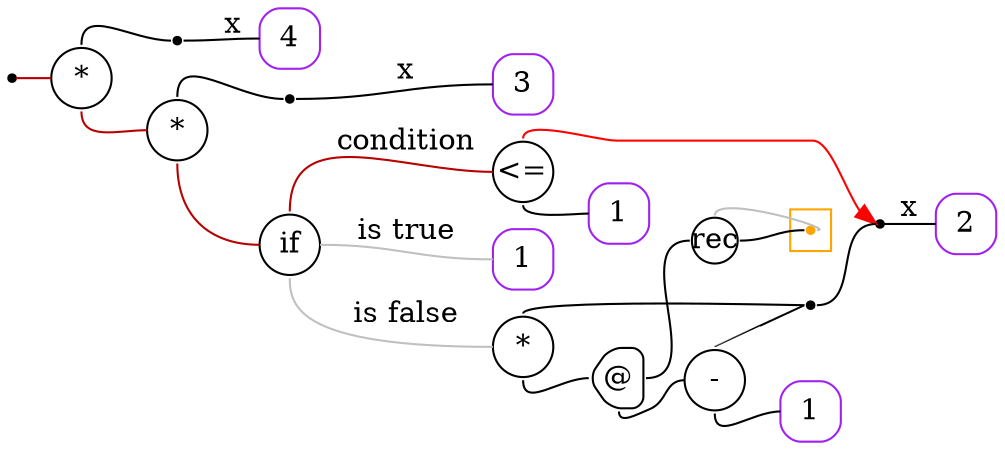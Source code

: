 digraph G {
  rankdir=LR;
  edge[arrowhead=none,arrowtail=none];
  node[fixedsize=true,shape=circle]
  size="9.201041666666667,5.219270833333334";
  labeldistance=0;
  nodesep=.175;
  ranksep=.175;

 nd1[shape=point];
   nd14[label="4",tooltip="nd14-ConstGraph",style=rounded,orientation=90,shape=square,width=.4,height=.4,color="purple"];
 nd42[label="*",tooltip="nd42-BinOpGraph",style=rounded,width=.4,height=.4,color="#000000"];
 nd59[label=" ",tooltip="nd59-ContractGraph",style=rounded,orientation=90,shape=point];
   nd113[label="3",tooltip="nd113-ConstGraph",style=rounded,orientation=90,shape=square,width=.4,height=.4,color="purple"];
 nd84[label="*",tooltip="nd84-BinOpGraph",style=rounded,width=.4,height=.4,color="#000000"];
 nd92[label=" ",tooltip="nd92-ContractGraph",style=rounded,orientation=90,shape=point];
   nd162[label="2",tooltip="nd162-ConstGraph",style=rounded,orientation=90,shape=square,width=.4,height=.4,color="purple"];
 nd166[label="rec",tooltip="nd166-RecurGraph",style=rounded,width=.3,height=.3,color="#000000"];
   subgraph cluster_nd170 {
     graph[style=fill,color="orange"];
     ndcluster_nd170[tooltip="nd170",orientation=90,shape=point,color="orange"];
   };
 nd123[label="if",tooltip="nd123-IfGraph",style=rounded,width=.4,height=.4,color="#000000"];
 nd124[label="<=",tooltip="nd124-BinOpGraph",style=rounded,width=.4,height=.4,color="#000000"];
   nd128[label="1",tooltip="nd128-ConstGraph",style=rounded,orientation=90,shape=square,width=.4,height=.4,color="purple"];
   nd132[label="1",tooltip="nd132-ConstGraph",style=rounded,orientation=90,shape=square,width=.4,height=.4,color="purple"];
 nd133[label="*",tooltip="nd133-BinOpGraph",style=rounded,width=.4,height=.4,color="#000000"];
 nd134[label="@",tooltip="nd134-AppGraph",style=rounded,orientation=90,shape=house,width=.4,height=.4,color="#000000"];
 nd136[label="-",tooltip="nd136-BinOpGraph",style=rounded,width=.4,height=.4,color="#000000"];
   nd140[label="1",tooltip="nd140-ConstGraph",style=rounded,orientation=90,shape=square,width=.4,height=.4,color="purple"];
 nd141[label=" ",tooltip="nd141-ContractGraph",style=rounded,orientation=90,shape=point];
 nd142[label=" ",tooltip="nd142-ContractGraph",style=rounded,orientation=90,shape=point];

  nd42->nd59[tailport=n,headport=w];
  nd1->nd42[label="",tailport=e,headport=w,color="#b70000",arrowhead=none,arrowtail=none];
  nd59->nd14[label="x",tailport=e,headport=w];
  nd84->nd92[tailport=n,headport=w];
  nd42->nd84[label="",tailport=s,headport=w,color="#b70000",arrowhead=none,arrowtail=none];
  nd92->nd113[label="x",tailport=e,headport=w];
  nd124->nd128[tailport=s,headport=w];
  nd136->nd140[tailport=s,headport=w];
  nd134->nd166[tailport=e,headport=w,color=black,arrowhead=none,arrowtail=none];
  nd134->nd136[tailport=s,headport=w];
  nd133->nd134[tailport=s,headport=w];
  nd136->nd141[tailport=n,headport=w];
  nd133->nd141[tailport=n,headport=w];
  nd123->nd124[label="condition",tailport=n,headport=w,color="#b70000",arrowhead=none,arrowtail=none];
  nd123->nd132[label="is true",tailport=e,headport=w,color=grey,arrowhead=none,arrowtail=none];
  nd123->nd133[label="is false",tailport=s,headport=w,color=grey,arrowhead=none,arrowtail=none];
  nd124->nd142[tailport=n,headport=w,color=red,arrowhead=normal];
  nd141->nd142[tailport=e,headport=w];
  nd84->nd123[tailport=s,headport=w,color="#b70000",arrowhead=none,arrowtail=none];
  nd142->nd162[label="x",tailport=e,headport=w];
  nd166->ndcluster_nd170[dir=back,headport=e,tailport=n,color=grey,arrowhead=none,arrowtail=none];
  nd166->ndcluster_nd170[tailport=e,headport=w];
}